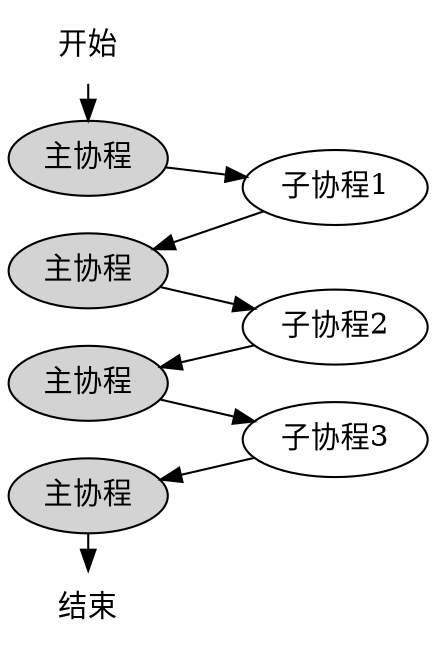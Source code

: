 # 非对称协程

digraph asymmetric_fiber {
    rankdir=LR;
    
    subgraph main_fiber {
        node [style=filled];
        start [label="开始" shape=none style=""];
        main1 [label = "主协程"];
        main2 [label = "主协程"];
        main3 [label = "主协程"];
        main4 [label = "主协程"];
        end [label="结束" shape=none style=""];
        {rank=same; start main1 main2 main3 main4 end;}
    }

    sub1 [label="子协程1"];
    sub2 [label="子协程2"];
    sub3 [label="子协程3"];
    {rank=same; sub1 sub2 sub3;}

    start -> main1;
    main1 -> sub1;
    sub1 -> main2;
    main2 -> sub2;
    sub2 -> main3;
    main3 -> sub3;
    sub3 -> main4;
    main4 -> end;
}